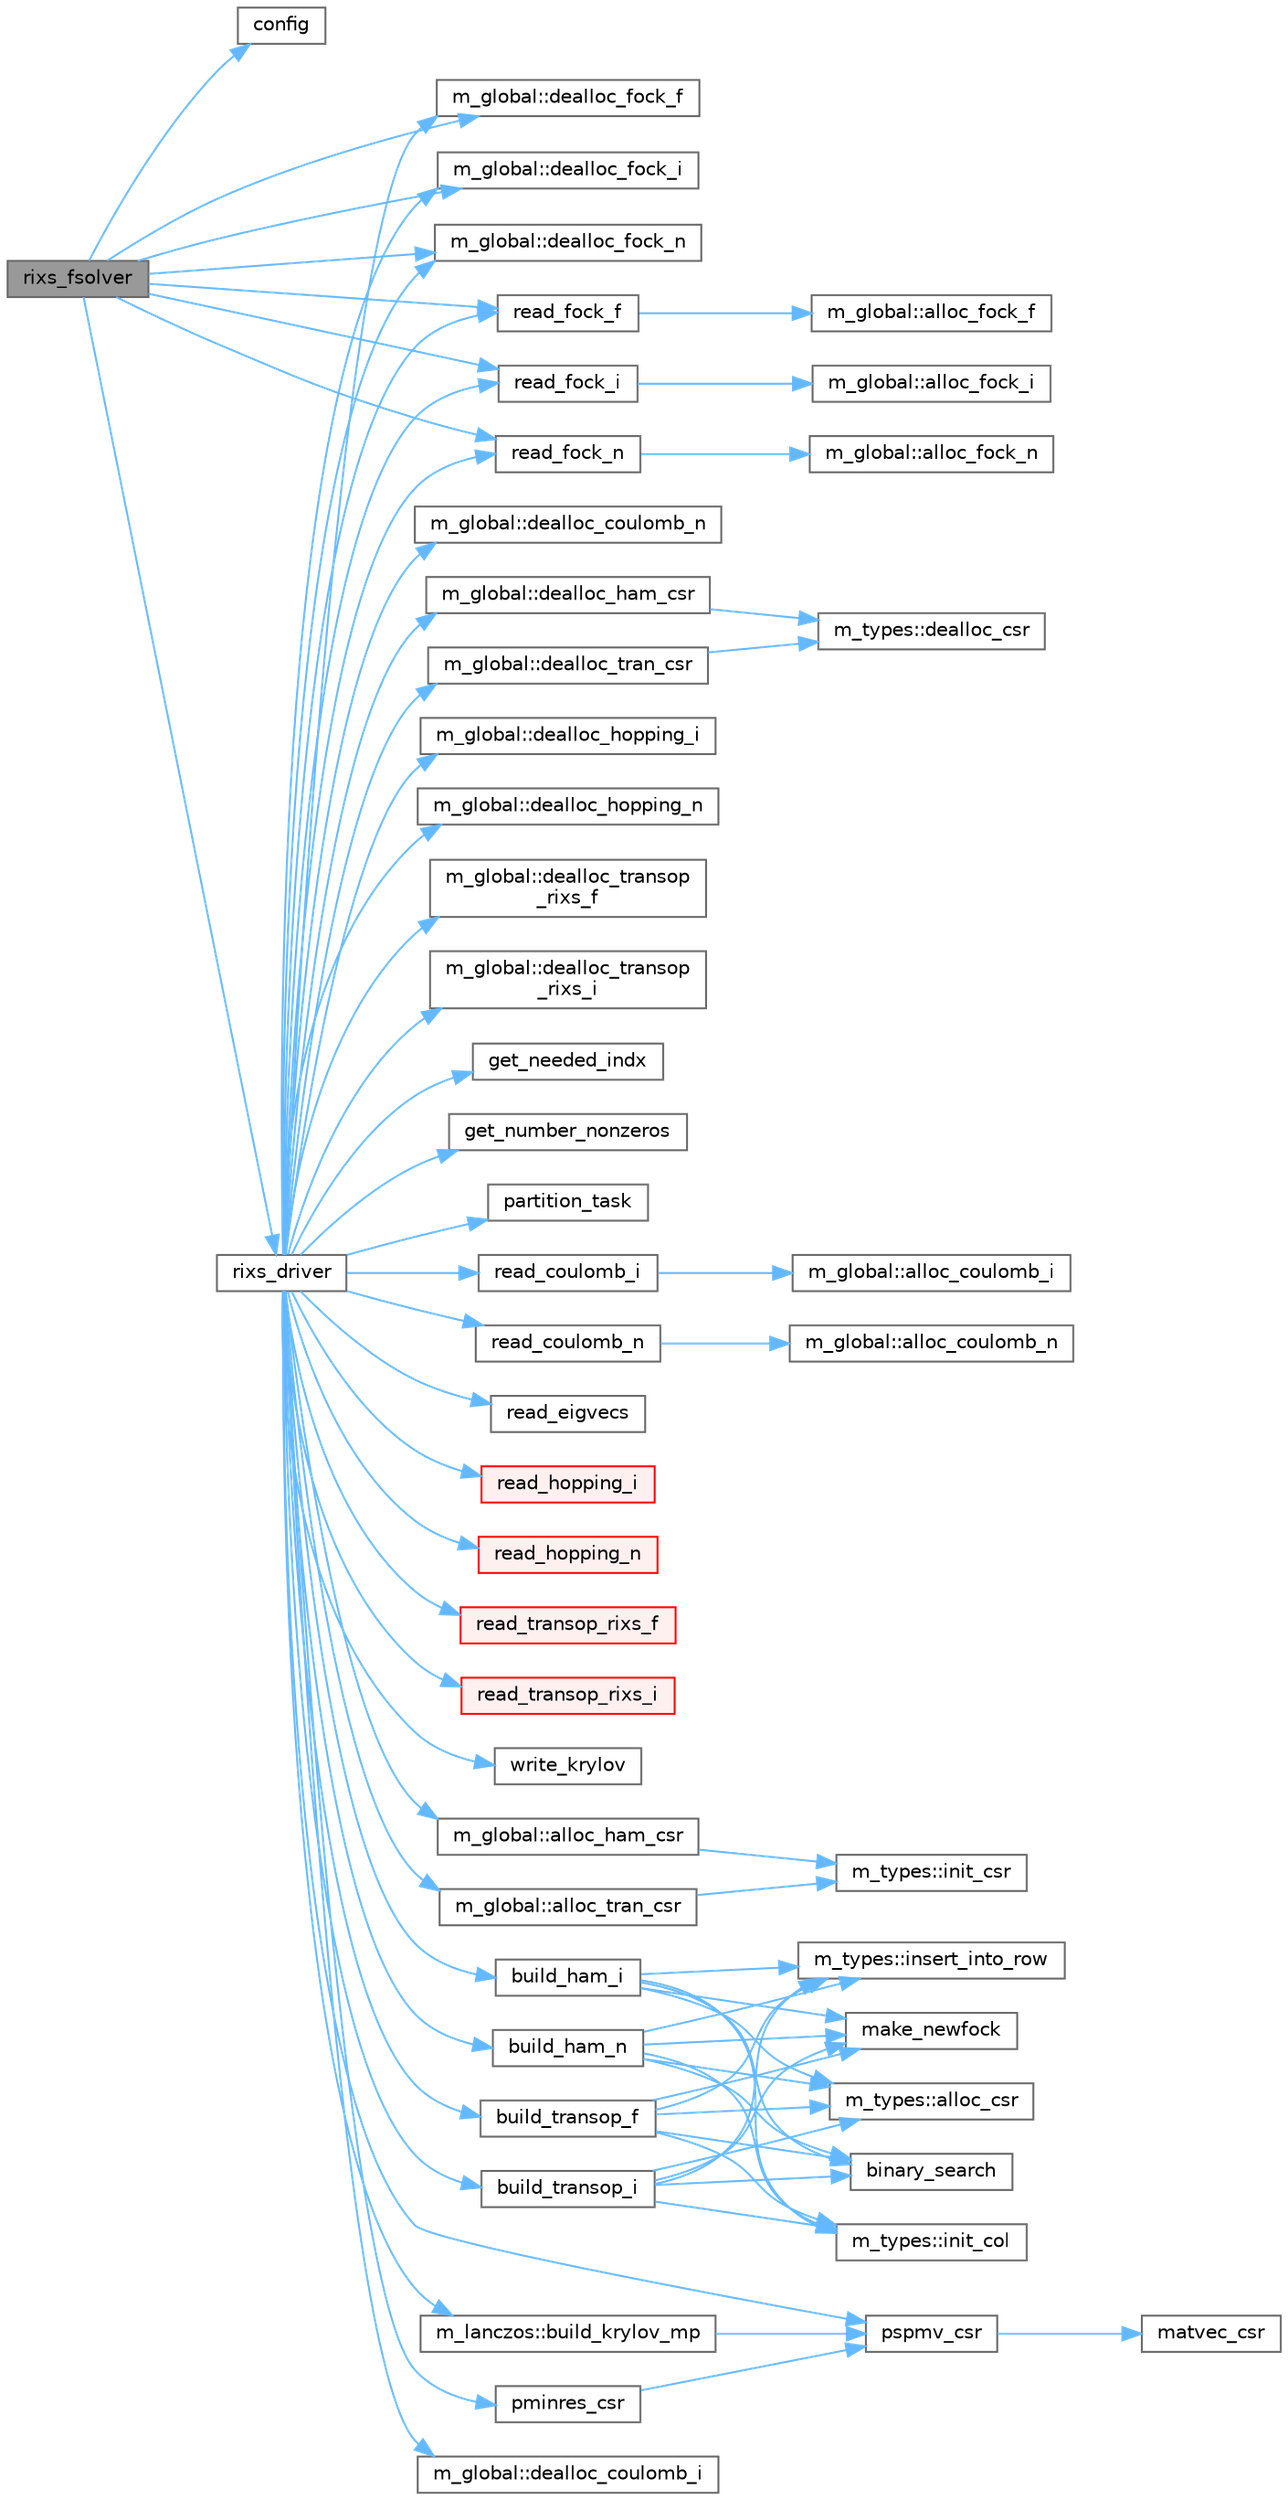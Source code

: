 digraph "rixs_fsolver"
{
 // LATEX_PDF_SIZE
  bgcolor="transparent";
  edge [fontname=Helvetica,fontsize=10,labelfontname=Helvetica,labelfontsize=10];
  node [fontname=Helvetica,fontsize=10,shape=box,height=0.2,width=0.4];
  rankdir="LR";
  Node1 [label="rixs_fsolver",height=0.2,width=0.4,color="gray40", fillcolor="grey60", style="filled", fontcolor="black",tooltip=" "];
  Node1 -> Node2 [color="steelblue1",style="solid"];
  Node2 [label="config",height=0.2,width=0.4,color="grey40", fillcolor="white", style="filled",URL="$io_8f90.html#ad477686ee760c61aabf02b2a025d1c00",tooltip=" "];
  Node1 -> Node3 [color="steelblue1",style="solid"];
  Node3 [label="m_global::dealloc_fock_f",height=0.2,width=0.4,color="grey40", fillcolor="white", style="filled",URL="$namespacem__global.html#a0a1b986a9a6227515b7fbc8d8ee29c6b",tooltip=" "];
  Node1 -> Node4 [color="steelblue1",style="solid"];
  Node4 [label="m_global::dealloc_fock_i",height=0.2,width=0.4,color="grey40", fillcolor="white", style="filled",URL="$namespacem__global.html#aae0e281be12d46d02c1ffe5a09dff595",tooltip=" "];
  Node1 -> Node5 [color="steelblue1",style="solid"];
  Node5 [label="m_global::dealloc_fock_n",height=0.2,width=0.4,color="grey40", fillcolor="white", style="filled",URL="$namespacem__global.html#a254a4b8c4a58a71a005d8f99b92844b1",tooltip=" "];
  Node1 -> Node6 [color="steelblue1",style="solid"];
  Node6 [label="read_fock_f",height=0.2,width=0.4,color="grey40", fillcolor="white", style="filled",URL="$io_8f90.html#a6aaa81cf42e896f7ec7f5496915398ab",tooltip=" "];
  Node6 -> Node7 [color="steelblue1",style="solid"];
  Node7 [label="m_global::alloc_fock_f",height=0.2,width=0.4,color="grey40", fillcolor="white", style="filled",URL="$namespacem__global.html#a5ada2f2ef8817bf209e15b468ae4222d",tooltip=" "];
  Node1 -> Node8 [color="steelblue1",style="solid"];
  Node8 [label="read_fock_i",height=0.2,width=0.4,color="grey40", fillcolor="white", style="filled",URL="$io_8f90.html#a7db27cecc3aca80ca299aea361410c2b",tooltip=" "];
  Node8 -> Node9 [color="steelblue1",style="solid"];
  Node9 [label="m_global::alloc_fock_i",height=0.2,width=0.4,color="grey40", fillcolor="white", style="filled",URL="$namespacem__global.html#ab9c0c82d9f655338af0b27096d0d5688",tooltip=" "];
  Node1 -> Node10 [color="steelblue1",style="solid"];
  Node10 [label="read_fock_n",height=0.2,width=0.4,color="grey40", fillcolor="white", style="filled",URL="$io_8f90.html#a2596935d9f7a93dafcd2a099a55d6271",tooltip=" "];
  Node10 -> Node11 [color="steelblue1",style="solid"];
  Node11 [label="m_global::alloc_fock_n",height=0.2,width=0.4,color="grey40", fillcolor="white", style="filled",URL="$namespacem__global.html#a2f2f746518ebc347df47578569a136ac",tooltip=" "];
  Node1 -> Node12 [color="steelblue1",style="solid"];
  Node12 [label="rixs_driver",height=0.2,width=0.4,color="grey40", fillcolor="white", style="filled",URL="$rixs__driver_8f90.html#a0407f8460e22064b14c73e1e55ba0e25",tooltip=" "];
  Node12 -> Node13 [color="steelblue1",style="solid"];
  Node13 [label="m_global::alloc_ham_csr",height=0.2,width=0.4,color="grey40", fillcolor="white", style="filled",URL="$namespacem__global.html#ac486dee39def24accd8484ff5c10f398",tooltip=" "];
  Node13 -> Node14 [color="steelblue1",style="solid"];
  Node14 [label="m_types::init_csr",height=0.2,width=0.4,color="grey40", fillcolor="white", style="filled",URL="$namespacem__types.html#a6fb75dff3efeb5e521c895f53b6bada8",tooltip=" "];
  Node12 -> Node15 [color="steelblue1",style="solid"];
  Node15 [label="m_global::alloc_tran_csr",height=0.2,width=0.4,color="grey40", fillcolor="white", style="filled",URL="$namespacem__global.html#a5e8c060e91314108df64187060985e3f",tooltip=" "];
  Node15 -> Node14 [color="steelblue1",style="solid"];
  Node12 -> Node16 [color="steelblue1",style="solid"];
  Node16 [label="build_ham_i",height=0.2,width=0.4,color="grey40", fillcolor="white", style="filled",URL="$ham_8f90.html#ade3ceb66467698b2fbc3cf275038e65f",tooltip=" "];
  Node16 -> Node17 [color="steelblue1",style="solid"];
  Node17 [label="m_types::alloc_csr",height=0.2,width=0.4,color="grey40", fillcolor="white", style="filled",URL="$namespacem__types.html#afa72812b21ac35564e90fb4e6b6a1823",tooltip=" "];
  Node16 -> Node18 [color="steelblue1",style="solid"];
  Node18 [label="binary_search",height=0.2,width=0.4,color="grey40", fillcolor="white", style="filled",URL="$utils_8f90.html#a93cc6914826eeda664bc64e4fa9cf5b6",tooltip=" "];
  Node16 -> Node19 [color="steelblue1",style="solid"];
  Node19 [label="m_types::init_col",height=0.2,width=0.4,color="grey40", fillcolor="white", style="filled",URL="$namespacem__types.html#abd0ca5d73afb35c07d0d4adba445c6e8",tooltip=" "];
  Node16 -> Node20 [color="steelblue1",style="solid"];
  Node20 [label="m_types::insert_into_row",height=0.2,width=0.4,color="grey40", fillcolor="white", style="filled",URL="$namespacem__types.html#aec8d2008c4e184ec95db90ef2c9b2f36",tooltip=" "];
  Node16 -> Node21 [color="steelblue1",style="solid"];
  Node21 [label="make_newfock",height=0.2,width=0.4,color="grey40", fillcolor="white", style="filled",URL="$fock_8f90.html#a9289a6cfa0326c767c00a2ebb924e090",tooltip=" "];
  Node12 -> Node22 [color="steelblue1",style="solid"];
  Node22 [label="build_ham_n",height=0.2,width=0.4,color="grey40", fillcolor="white", style="filled",URL="$ham_8f90.html#ab9e8d106f98346d29b99dbbded25d8d5",tooltip=" "];
  Node22 -> Node17 [color="steelblue1",style="solid"];
  Node22 -> Node18 [color="steelblue1",style="solid"];
  Node22 -> Node19 [color="steelblue1",style="solid"];
  Node22 -> Node20 [color="steelblue1",style="solid"];
  Node22 -> Node21 [color="steelblue1",style="solid"];
  Node12 -> Node23 [color="steelblue1",style="solid"];
  Node23 [label="m_lanczos::build_krylov_mp",height=0.2,width=0.4,color="grey40", fillcolor="white", style="filled",URL="$namespacem__lanczos.html#a8071f36793c0faf48923f67f7025fd41",tooltip=" "];
  Node23 -> Node24 [color="steelblue1",style="solid"];
  Node24 [label="pspmv_csr",height=0.2,width=0.4,color="grey40", fillcolor="white", style="filled",URL="$spmv_8f90.html#a47c3d20e0ee5069ec953cf38a88660a9",tooltip=" "];
  Node24 -> Node25 [color="steelblue1",style="solid"];
  Node25 [label="matvec_csr",height=0.2,width=0.4,color="grey40", fillcolor="white", style="filled",URL="$spmv_8f90.html#a11a5912cf5999eee051513ecb31e6196",tooltip=" "];
  Node12 -> Node26 [color="steelblue1",style="solid"];
  Node26 [label="build_transop_f",height=0.2,width=0.4,color="grey40", fillcolor="white", style="filled",URL="$ham_8f90.html#a9e67524f01add50c128fa9f094d32588",tooltip=" "];
  Node26 -> Node17 [color="steelblue1",style="solid"];
  Node26 -> Node18 [color="steelblue1",style="solid"];
  Node26 -> Node19 [color="steelblue1",style="solid"];
  Node26 -> Node20 [color="steelblue1",style="solid"];
  Node26 -> Node21 [color="steelblue1",style="solid"];
  Node12 -> Node27 [color="steelblue1",style="solid"];
  Node27 [label="build_transop_i",height=0.2,width=0.4,color="grey40", fillcolor="white", style="filled",URL="$ham_8f90.html#adb706c43859bdda6ff6a47fd83edbb1c",tooltip=" "];
  Node27 -> Node17 [color="steelblue1",style="solid"];
  Node27 -> Node18 [color="steelblue1",style="solid"];
  Node27 -> Node19 [color="steelblue1",style="solid"];
  Node27 -> Node20 [color="steelblue1",style="solid"];
  Node27 -> Node21 [color="steelblue1",style="solid"];
  Node12 -> Node28 [color="steelblue1",style="solid"];
  Node28 [label="m_global::dealloc_coulomb_i",height=0.2,width=0.4,color="grey40", fillcolor="white", style="filled",URL="$namespacem__global.html#a203a6977348493152adaff209b7bedf3",tooltip=" "];
  Node12 -> Node29 [color="steelblue1",style="solid"];
  Node29 [label="m_global::dealloc_coulomb_n",height=0.2,width=0.4,color="grey40", fillcolor="white", style="filled",URL="$namespacem__global.html#a52a480dd3514778cddede105669c64f2",tooltip=" "];
  Node12 -> Node3 [color="steelblue1",style="solid"];
  Node12 -> Node4 [color="steelblue1",style="solid"];
  Node12 -> Node5 [color="steelblue1",style="solid"];
  Node12 -> Node30 [color="steelblue1",style="solid"];
  Node30 [label="m_global::dealloc_ham_csr",height=0.2,width=0.4,color="grey40", fillcolor="white", style="filled",URL="$namespacem__global.html#ae85787bd403e20fbfdea52a52ee71bbf",tooltip=" "];
  Node30 -> Node31 [color="steelblue1",style="solid"];
  Node31 [label="m_types::dealloc_csr",height=0.2,width=0.4,color="grey40", fillcolor="white", style="filled",URL="$namespacem__types.html#a42410e788a922622a857175aff3ba80e",tooltip=" "];
  Node12 -> Node32 [color="steelblue1",style="solid"];
  Node32 [label="m_global::dealloc_hopping_i",height=0.2,width=0.4,color="grey40", fillcolor="white", style="filled",URL="$namespacem__global.html#ab7241f1d9a1580a890c29583b227863e",tooltip=" "];
  Node12 -> Node33 [color="steelblue1",style="solid"];
  Node33 [label="m_global::dealloc_hopping_n",height=0.2,width=0.4,color="grey40", fillcolor="white", style="filled",URL="$namespacem__global.html#a406ce6fb64977cd6e4a77d7fe578409e",tooltip=" "];
  Node12 -> Node34 [color="steelblue1",style="solid"];
  Node34 [label="m_global::dealloc_tran_csr",height=0.2,width=0.4,color="grey40", fillcolor="white", style="filled",URL="$namespacem__global.html#a82fd719998c41856086fa0966f45caa8",tooltip=" "];
  Node34 -> Node31 [color="steelblue1",style="solid"];
  Node12 -> Node35 [color="steelblue1",style="solid"];
  Node35 [label="m_global::dealloc_transop\l_rixs_f",height=0.2,width=0.4,color="grey40", fillcolor="white", style="filled",URL="$namespacem__global.html#a65aeb928d6184be38d1589bc9d26118e",tooltip=" "];
  Node12 -> Node36 [color="steelblue1",style="solid"];
  Node36 [label="m_global::dealloc_transop\l_rixs_i",height=0.2,width=0.4,color="grey40", fillcolor="white", style="filled",URL="$namespacem__global.html#a5122fe3bb154dd03c41bc19d2d5a8f34",tooltip=" "];
  Node12 -> Node37 [color="steelblue1",style="solid"];
  Node37 [label="get_needed_indx",height=0.2,width=0.4,color="grey40", fillcolor="white", style="filled",URL="$utils_8f90.html#aa7bc34ed020633677cc319cec33a321d",tooltip=" "];
  Node12 -> Node38 [color="steelblue1",style="solid"];
  Node38 [label="get_number_nonzeros",height=0.2,width=0.4,color="grey40", fillcolor="white", style="filled",URL="$utils_8f90.html#ac467c9e327a0a87c986c6edea2e67d0e",tooltip=" "];
  Node12 -> Node39 [color="steelblue1",style="solid"];
  Node39 [label="partition_task",height=0.2,width=0.4,color="grey40", fillcolor="white", style="filled",URL="$utils_8f90.html#a5256ecd7fc3ffc6268aef71add5dc031",tooltip=" "];
  Node12 -> Node40 [color="steelblue1",style="solid"];
  Node40 [label="pminres_csr",height=0.2,width=0.4,color="grey40", fillcolor="white", style="filled",URL="$linsys_8f90.html#a03ececaaddafbfa19b0f7002d9c8c03c",tooltip=" "];
  Node40 -> Node24 [color="steelblue1",style="solid"];
  Node12 -> Node24 [color="steelblue1",style="solid"];
  Node12 -> Node41 [color="steelblue1",style="solid"];
  Node41 [label="read_coulomb_i",height=0.2,width=0.4,color="grey40", fillcolor="white", style="filled",URL="$io_8f90.html#a0eeff768f4dfe8cf4113222bd7d15fce",tooltip=" "];
  Node41 -> Node42 [color="steelblue1",style="solid"];
  Node42 [label="m_global::alloc_coulomb_i",height=0.2,width=0.4,color="grey40", fillcolor="white", style="filled",URL="$namespacem__global.html#a16a5f8db766c1995922bfc4718da1683",tooltip=" "];
  Node12 -> Node43 [color="steelblue1",style="solid"];
  Node43 [label="read_coulomb_n",height=0.2,width=0.4,color="grey40", fillcolor="white", style="filled",URL="$io_8f90.html#afda8c0cc367918a8d7321075b0970f87",tooltip=" "];
  Node43 -> Node44 [color="steelblue1",style="solid"];
  Node44 [label="m_global::alloc_coulomb_n",height=0.2,width=0.4,color="grey40", fillcolor="white", style="filled",URL="$namespacem__global.html#a9ebaee488fd3290c453cd3c3cb514f8a",tooltip=" "];
  Node12 -> Node45 [color="steelblue1",style="solid"];
  Node45 [label="read_eigvecs",height=0.2,width=0.4,color="grey40", fillcolor="white", style="filled",URL="$io_8f90.html#aba78b721f1743094eb7b745ac244df1c",tooltip=" "];
  Node12 -> Node6 [color="steelblue1",style="solid"];
  Node12 -> Node8 [color="steelblue1",style="solid"];
  Node12 -> Node10 [color="steelblue1",style="solid"];
  Node12 -> Node46 [color="steelblue1",style="solid"];
  Node46 [label="read_hopping_i",height=0.2,width=0.4,color="red", fillcolor="#FFF0F0", style="filled",URL="$io_8f90.html#abdc5dadebaaded05442bd0ffb35f7de7",tooltip=" "];
  Node12 -> Node48 [color="steelblue1",style="solid"];
  Node48 [label="read_hopping_n",height=0.2,width=0.4,color="red", fillcolor="#FFF0F0", style="filled",URL="$io_8f90.html#acaf8099af1508186dbab2ea9b42d79bc",tooltip=" "];
  Node12 -> Node50 [color="steelblue1",style="solid"];
  Node50 [label="read_transop_rixs_f",height=0.2,width=0.4,color="red", fillcolor="#FFF0F0", style="filled",URL="$io_8f90.html#a1722f90395fc2b381ee2fa0394c9cd09",tooltip=" "];
  Node12 -> Node52 [color="steelblue1",style="solid"];
  Node52 [label="read_transop_rixs_i",height=0.2,width=0.4,color="red", fillcolor="#FFF0F0", style="filled",URL="$io_8f90.html#a0b349b52e168f3b1e18cbc1db8f52609",tooltip=" "];
  Node12 -> Node54 [color="steelblue1",style="solid"];
  Node54 [label="write_krylov",height=0.2,width=0.4,color="grey40", fillcolor="white", style="filled",URL="$io_8f90.html#ab2341c20b18a0a661d6e8f358d4f1be8",tooltip=" "];
}
